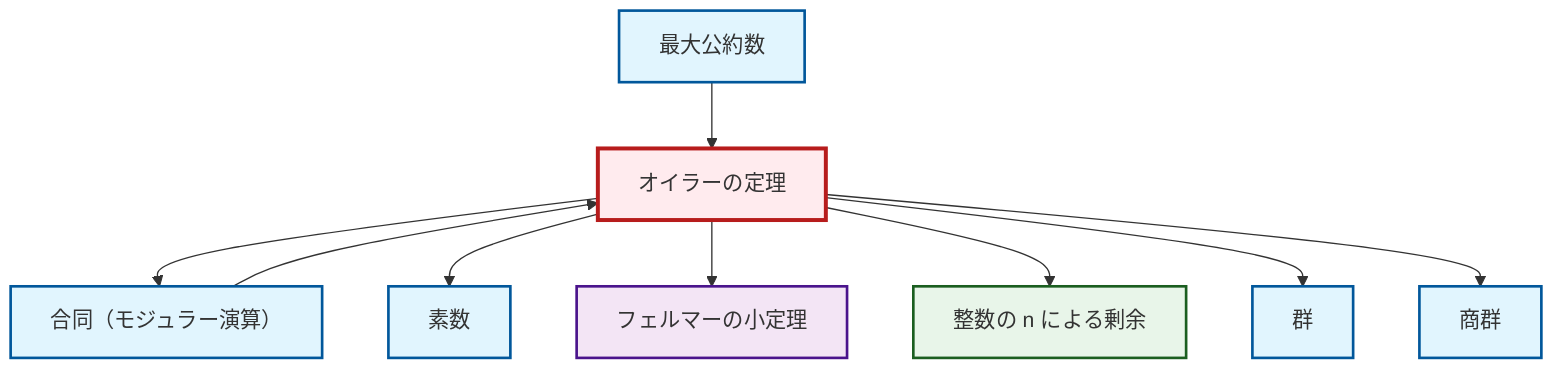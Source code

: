 graph TD
    classDef definition fill:#e1f5fe,stroke:#01579b,stroke-width:2px
    classDef theorem fill:#f3e5f5,stroke:#4a148c,stroke-width:2px
    classDef axiom fill:#fff3e0,stroke:#e65100,stroke-width:2px
    classDef example fill:#e8f5e9,stroke:#1b5e20,stroke-width:2px
    classDef current fill:#ffebee,stroke:#b71c1c,stroke-width:3px
    def-prime["素数"]:::definition
    thm-fermat-little["フェルマーの小定理"]:::theorem
    def-gcd["最大公約数"]:::definition
    def-quotient-group["商群"]:::definition
    def-congruence["合同（モジュラー演算）"]:::definition
    ex-quotient-integers-mod-n["整数の n による剰余"]:::example
    def-group["群"]:::definition
    thm-euler["オイラーの定理"]:::theorem
    def-gcd --> thm-euler
    thm-euler --> def-congruence
    def-congruence --> thm-euler
    thm-euler --> def-prime
    thm-euler --> thm-fermat-little
    thm-euler --> ex-quotient-integers-mod-n
    thm-euler --> def-group
    thm-euler --> def-quotient-group
    class thm-euler current